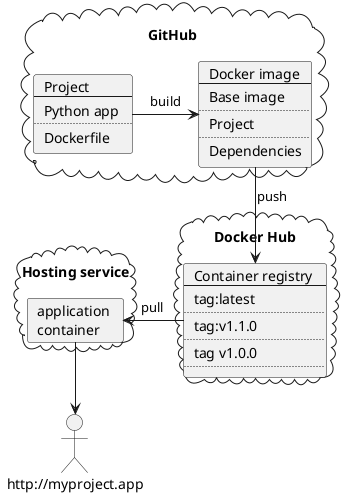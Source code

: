 @startuml
!pragma layout smetana

cloud "GitHub\n" {
card project [
    Project 
    ----
    Python app 
    ....
    Dockerfile
]

card image [
    Docker image
    ----
    Base image
    ....
    Project
    ....
    Dependencies
]

}

cloud "Docker Hub\n" {
card registry [
    Container registry 
    ----
    tag:latest
    ....
    tag:v1.1.0
    ....
    tag v1.0.0
    ....
]
}

' thing
together {
cloud "Hosting service\n" {
    card container[
        application 
        container
    ]
}
actor "http://myproject.app" as a 
}

project -> image : "  build  "
image --> registry : push
registry -r-> container  : "  pull   "
container --> a
@enduml